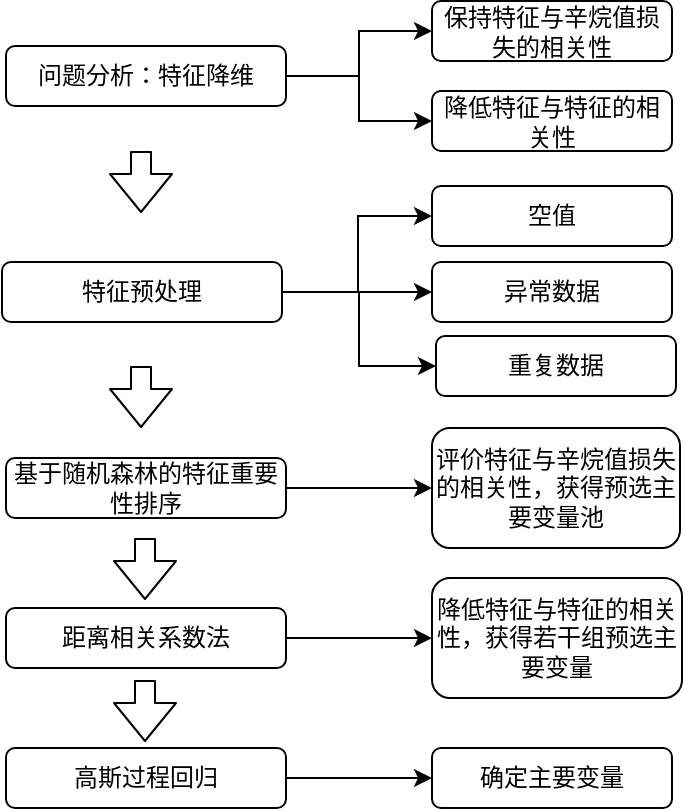 <mxfile version="13.6.10" type="github">
  <diagram id="_Q-staNZqc-0YdLxZABd" name="Page-1">
    <mxGraphModel dx="786" dy="465" grid="0" gridSize="10" guides="1" tooltips="1" connect="1" arrows="1" fold="1" page="1" pageScale="1" pageWidth="827" pageHeight="1169" math="0" shadow="0">
      <root>
        <mxCell id="0" />
        <mxCell id="1" parent="0" />
        <mxCell id="LoXzKUArhXCIN91ybTbm-28" style="edgeStyle=orthogonalEdgeStyle;rounded=0;orthogonalLoop=1;jettySize=auto;html=1;entryX=0;entryY=0.5;entryDx=0;entryDy=0;" edge="1" parent="1" source="LoXzKUArhXCIN91ybTbm-7" target="LoXzKUArhXCIN91ybTbm-19">
          <mxGeometry relative="1" as="geometry">
            <Array as="points">
              <mxPoint x="286" y="163" />
              <mxPoint x="286" y="125" />
            </Array>
          </mxGeometry>
        </mxCell>
        <mxCell id="LoXzKUArhXCIN91ybTbm-37" style="edgeStyle=orthogonalEdgeStyle;rounded=0;orthogonalLoop=1;jettySize=auto;html=1;" edge="1" parent="1" source="LoXzKUArhXCIN91ybTbm-7" target="LoXzKUArhXCIN91ybTbm-35">
          <mxGeometry relative="1" as="geometry" />
        </mxCell>
        <mxCell id="LoXzKUArhXCIN91ybTbm-38" style="edgeStyle=orthogonalEdgeStyle;rounded=0;orthogonalLoop=1;jettySize=auto;html=1;entryX=0;entryY=0.5;entryDx=0;entryDy=0;" edge="1" parent="1" source="LoXzKUArhXCIN91ybTbm-7" target="LoXzKUArhXCIN91ybTbm-36">
          <mxGeometry relative="1" as="geometry" />
        </mxCell>
        <mxCell id="LoXzKUArhXCIN91ybTbm-7" value="特征预处理" style="rounded=1;whiteSpace=wrap;html=1;fontFamily=Times New Roman;" vertex="1" parent="1">
          <mxGeometry x="108" y="148" width="140" height="30" as="geometry" />
        </mxCell>
        <mxCell id="LoXzKUArhXCIN91ybTbm-8" style="edgeStyle=orthogonalEdgeStyle;rounded=0;orthogonalLoop=1;jettySize=auto;html=1;entryX=0;entryY=0.5;entryDx=0;entryDy=0;fontFamily=Times New Roman;" edge="1" parent="1" source="LoXzKUArhXCIN91ybTbm-9" target="LoXzKUArhXCIN91ybTbm-17">
          <mxGeometry relative="1" as="geometry">
            <mxPoint x="320" y="301" as="targetPoint" />
          </mxGeometry>
        </mxCell>
        <mxCell id="LoXzKUArhXCIN91ybTbm-9" value="基于随机森林的特征重要性排序" style="rounded=1;whiteSpace=wrap;html=1;fontFamily=Times New Roman;" vertex="1" parent="1">
          <mxGeometry x="110" y="246" width="140" height="30" as="geometry" />
        </mxCell>
        <mxCell id="LoXzKUArhXCIN91ybTbm-30" style="edgeStyle=orthogonalEdgeStyle;rounded=0;orthogonalLoop=1;jettySize=auto;html=1;entryX=0;entryY=0.5;entryDx=0;entryDy=0;" edge="1" parent="1" source="LoXzKUArhXCIN91ybTbm-11" target="LoXzKUArhXCIN91ybTbm-20">
          <mxGeometry relative="1" as="geometry" />
        </mxCell>
        <mxCell id="LoXzKUArhXCIN91ybTbm-11" value="距离相关系数法" style="rounded=1;whiteSpace=wrap;html=1;fontFamily=Times New Roman;" vertex="1" parent="1">
          <mxGeometry x="110" y="321" width="140" height="30" as="geometry" />
        </mxCell>
        <mxCell id="LoXzKUArhXCIN91ybTbm-12" style="edgeStyle=orthogonalEdgeStyle;rounded=0;orthogonalLoop=1;jettySize=auto;html=1;entryX=0;entryY=0.5;entryDx=0;entryDy=0;fontFamily=Times New Roman;" edge="1" parent="1" source="LoXzKUArhXCIN91ybTbm-13" target="LoXzKUArhXCIN91ybTbm-16">
          <mxGeometry relative="1" as="geometry" />
        </mxCell>
        <mxCell id="LoXzKUArhXCIN91ybTbm-13" value="高斯过程回归" style="rounded=1;whiteSpace=wrap;html=1;fontFamily=Times New Roman;" vertex="1" parent="1">
          <mxGeometry x="110" y="391" width="140" height="30" as="geometry" />
        </mxCell>
        <mxCell id="LoXzKUArhXCIN91ybTbm-16" value="确定主要变量" style="rounded=1;whiteSpace=wrap;html=1;fontFamily=Times New Roman;" vertex="1" parent="1">
          <mxGeometry x="323" y="391" width="120" height="30" as="geometry" />
        </mxCell>
        <mxCell id="LoXzKUArhXCIN91ybTbm-17" value="评价特征与辛烷值损失的相关性，获得预选主要变量池" style="rounded=1;whiteSpace=wrap;html=1;fontFamily=Times New Roman;" vertex="1" parent="1">
          <mxGeometry x="323" y="231" width="124" height="60" as="geometry" />
        </mxCell>
        <mxCell id="LoXzKUArhXCIN91ybTbm-19" value="空值" style="rounded=1;whiteSpace=wrap;html=1;fontFamily=Times New Roman;" vertex="1" parent="1">
          <mxGeometry x="323" y="110" width="120" height="30" as="geometry" />
        </mxCell>
        <mxCell id="LoXzKUArhXCIN91ybTbm-20" value="降低特征与特征的相关性，获得若干组预选主要变量" style="rounded=1;whiteSpace=wrap;html=1;fontFamily=Times New Roman;" vertex="1" parent="1">
          <mxGeometry x="323" y="306" width="125" height="60" as="geometry" />
        </mxCell>
        <mxCell id="LoXzKUArhXCIN91ybTbm-26" style="edgeStyle=orthogonalEdgeStyle;rounded=0;orthogonalLoop=1;jettySize=auto;html=1;entryX=0;entryY=0.5;entryDx=0;entryDy=0;" edge="1" parent="1" source="LoXzKUArhXCIN91ybTbm-21" target="LoXzKUArhXCIN91ybTbm-23">
          <mxGeometry relative="1" as="geometry" />
        </mxCell>
        <mxCell id="LoXzKUArhXCIN91ybTbm-27" style="edgeStyle=orthogonalEdgeStyle;rounded=0;orthogonalLoop=1;jettySize=auto;html=1;entryX=0;entryY=0.5;entryDx=0;entryDy=0;" edge="1" parent="1" source="LoXzKUArhXCIN91ybTbm-21" target="LoXzKUArhXCIN91ybTbm-22">
          <mxGeometry relative="1" as="geometry" />
        </mxCell>
        <mxCell id="LoXzKUArhXCIN91ybTbm-21" value="问题分析：特征降维" style="rounded=1;whiteSpace=wrap;html=1;fontFamily=Times New Roman;" vertex="1" parent="1">
          <mxGeometry x="110" y="40" width="140" height="30" as="geometry" />
        </mxCell>
        <mxCell id="LoXzKUArhXCIN91ybTbm-22" value="降低特征与特征的相关性" style="rounded=1;whiteSpace=wrap;html=1;fontFamily=Times New Roman;" vertex="1" parent="1">
          <mxGeometry x="323" y="62.5" width="120" height="30" as="geometry" />
        </mxCell>
        <mxCell id="LoXzKUArhXCIN91ybTbm-23" value="保持特征与辛烷值损失的相关性" style="rounded=1;whiteSpace=wrap;html=1;fontFamily=Times New Roman;" vertex="1" parent="1">
          <mxGeometry x="323" y="17.5" width="120" height="30" as="geometry" />
        </mxCell>
        <mxCell id="LoXzKUArhXCIN91ybTbm-31" value="" style="shape=flexArrow;endArrow=classic;html=1;" edge="1" parent="1">
          <mxGeometry width="50" height="50" relative="1" as="geometry">
            <mxPoint x="177.5" y="92.5" as="sourcePoint" />
            <mxPoint x="177.5" y="123.5" as="targetPoint" />
          </mxGeometry>
        </mxCell>
        <mxCell id="LoXzKUArhXCIN91ybTbm-32" value="" style="shape=flexArrow;endArrow=classic;html=1;" edge="1" parent="1">
          <mxGeometry width="50" height="50" relative="1" as="geometry">
            <mxPoint x="177.5" y="200" as="sourcePoint" />
            <mxPoint x="177.5" y="231" as="targetPoint" />
          </mxGeometry>
        </mxCell>
        <mxCell id="LoXzKUArhXCIN91ybTbm-33" value="" style="shape=flexArrow;endArrow=classic;html=1;" edge="1" parent="1">
          <mxGeometry width="50" height="50" relative="1" as="geometry">
            <mxPoint x="179.5" y="286" as="sourcePoint" />
            <mxPoint x="179.5" y="317" as="targetPoint" />
          </mxGeometry>
        </mxCell>
        <mxCell id="LoXzKUArhXCIN91ybTbm-34" value="" style="shape=flexArrow;endArrow=classic;html=1;" edge="1" parent="1">
          <mxGeometry width="50" height="50" relative="1" as="geometry">
            <mxPoint x="179.5" y="357" as="sourcePoint" />
            <mxPoint x="179.5" y="388" as="targetPoint" />
          </mxGeometry>
        </mxCell>
        <mxCell id="LoXzKUArhXCIN91ybTbm-35" value="异常数据" style="rounded=1;whiteSpace=wrap;html=1;fontFamily=Times New Roman;" vertex="1" parent="1">
          <mxGeometry x="323" y="148" width="120" height="30" as="geometry" />
        </mxCell>
        <mxCell id="LoXzKUArhXCIN91ybTbm-36" value="重复数据" style="rounded=1;whiteSpace=wrap;html=1;fontFamily=Times New Roman;" vertex="1" parent="1">
          <mxGeometry x="325" y="185" width="120" height="30" as="geometry" />
        </mxCell>
      </root>
    </mxGraphModel>
  </diagram>
</mxfile>
